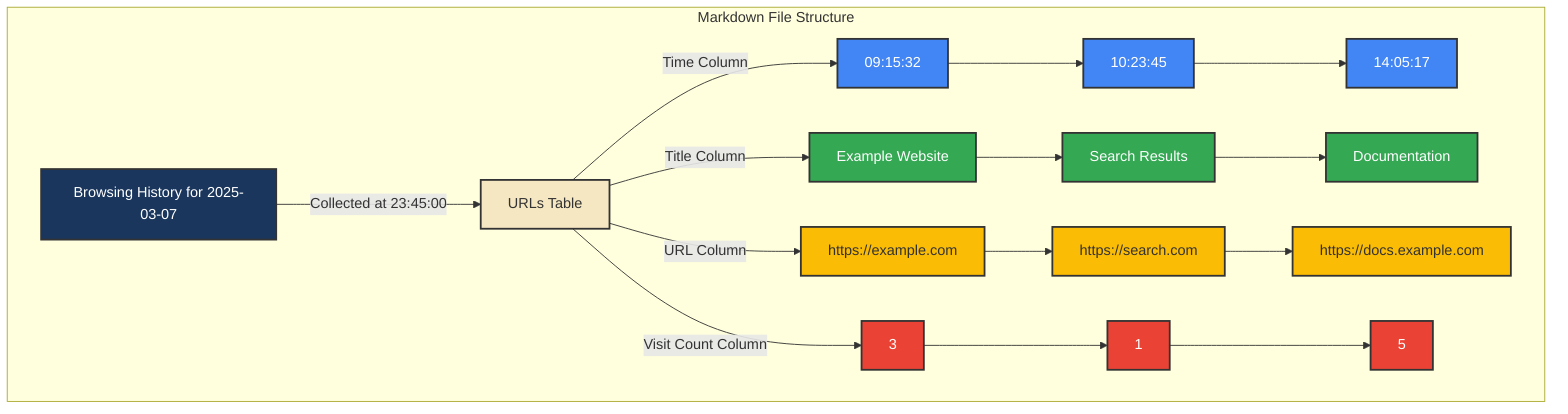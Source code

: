 graph TD
    A[Browsing History for 2025-03-07] -->|Collected at 23:45:00| B[URLs Table]
    
    subgraph "Markdown File Structure"
        A
        B -->|Time Column| C[09:15:32]
        B -->|Title Column| D[Example Website]
        B -->|URL Column| E[https://example.com]
        B -->|Visit Count Column| F[3]
        
        C --> G[10:23:45]
        D --> H[Search Results]
        E --> I[https://search.com]
        F --> J[1]
        
        G --> K[14:05:17]
        H --> L[Documentation]
        I --> M[https://docs.example.com]
        J --> N[5]
    end
    
    style A fill:#1A365D,stroke:#333,stroke-width:2px,color:white
    style B fill:#F5E7C1,stroke:#333,stroke-width:2px
    style C fill:#4285F4,stroke:#333,stroke-width:2px,color:white
    style D fill:#34A853,stroke:#333,stroke-width:2px,color:white
    style E fill:#FBBC05,stroke:#333,stroke-width:2px
    style F fill:#EA4335,stroke:#333,stroke-width:2px,color:white
    style G fill:#4285F4,stroke:#333,stroke-width:2px,color:white
    style H fill:#34A853,stroke:#333,stroke-width:2px,color:white
    style I fill:#FBBC05,stroke:#333,stroke-width:2px
    style J fill:#EA4335,stroke:#333,stroke-width:2px,color:white
    style K fill:#4285F4,stroke:#333,stroke-width:2px,color:white
    style L fill:#34A853,stroke:#333,stroke-width:2px,color:white
    style M fill:#FBBC05,stroke:#333,stroke-width:2px
    style N fill:#EA4335,stroke:#333,stroke-width:2px,color:white